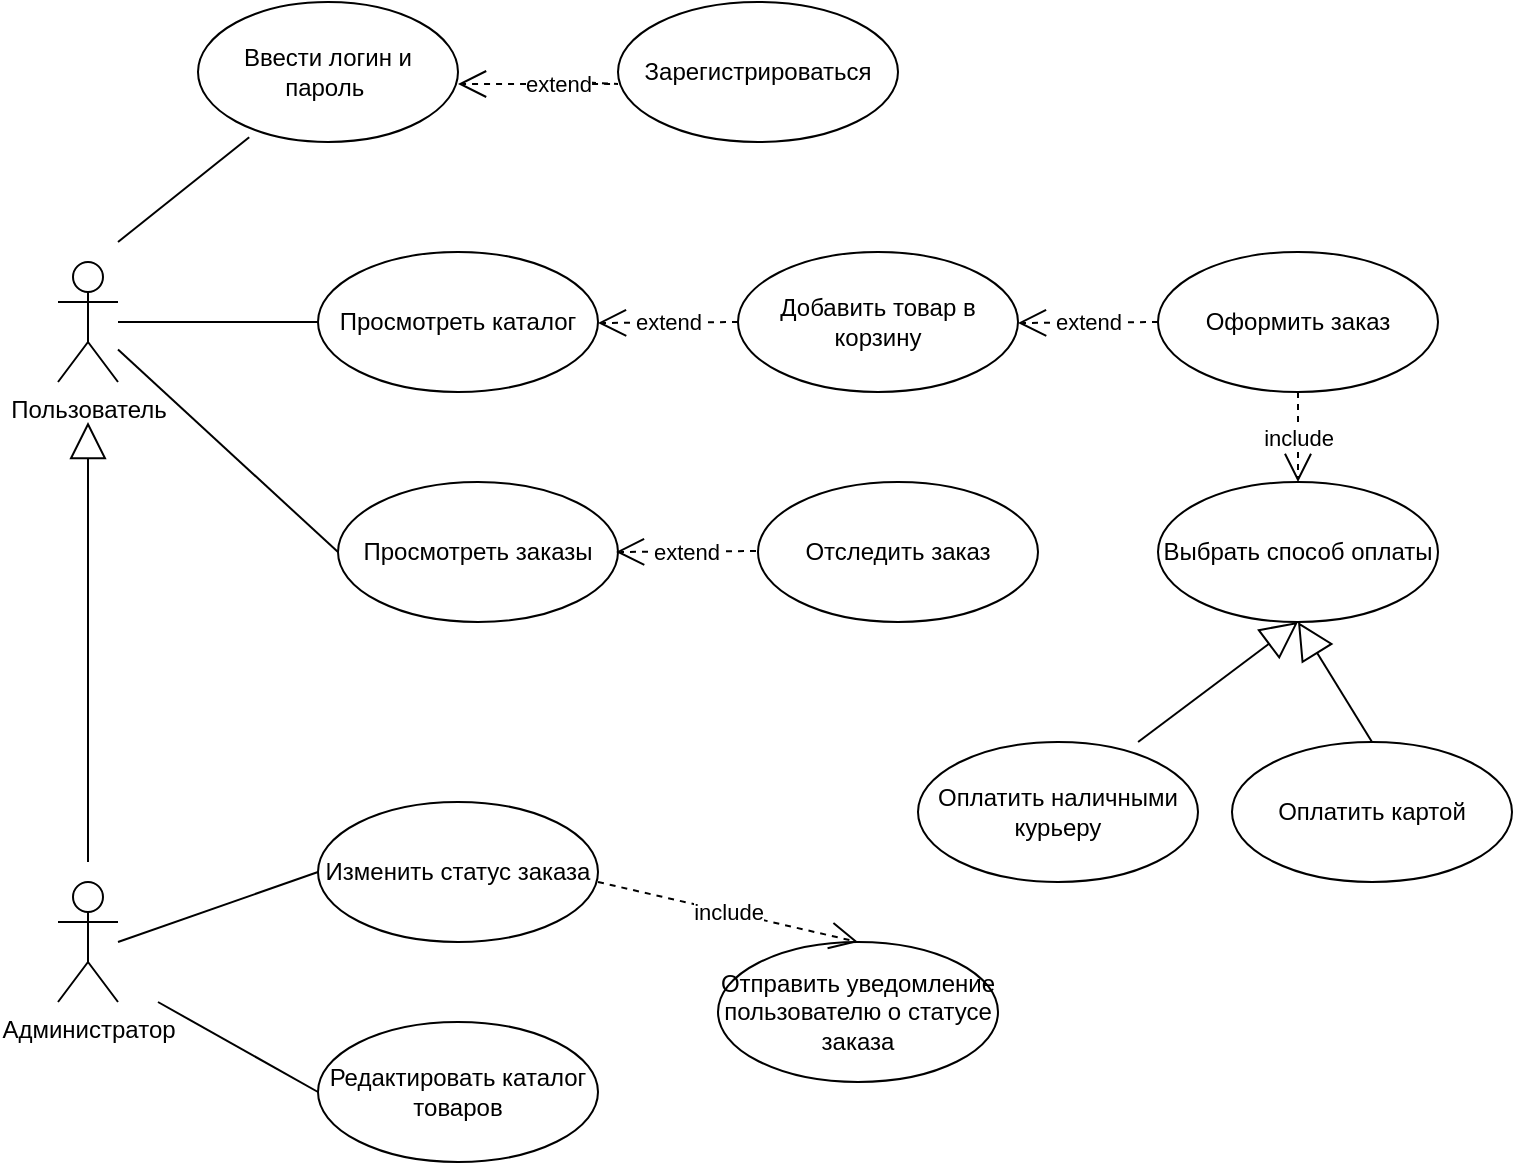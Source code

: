<mxfile version="24.4.8" type="device">
  <diagram name="Страница — 1" id="UxoF5Dc_3qt2_t5IulME">
    <mxGraphModel dx="1461" dy="676" grid="1" gridSize="10" guides="1" tooltips="1" connect="1" arrows="1" fold="1" page="1" pageScale="1" pageWidth="827" pageHeight="1169" math="0" shadow="0">
      <root>
        <mxCell id="0" />
        <mxCell id="1" parent="0" />
        <mxCell id="wlf3GjxJod-aRxnavE2x-4" value="Пользователь&lt;div&gt;&lt;br&gt;&lt;/div&gt;" style="shape=umlActor;verticalLabelPosition=bottom;verticalAlign=top;html=1;" vertex="1" parent="1">
          <mxGeometry x="100" y="170" width="30" height="60" as="geometry" />
        </mxCell>
        <mxCell id="wlf3GjxJod-aRxnavE2x-5" value="Ввести логин и пароль&amp;nbsp;" style="ellipse;whiteSpace=wrap;html=1;" vertex="1" parent="1">
          <mxGeometry x="170" y="40" width="130" height="70" as="geometry" />
        </mxCell>
        <mxCell id="wlf3GjxJod-aRxnavE2x-16" value="" style="endArrow=none;html=1;rounded=0;entryX=0.197;entryY=0.966;entryDx=0;entryDy=0;entryPerimeter=0;" edge="1" parent="1" target="wlf3GjxJod-aRxnavE2x-5">
          <mxGeometry width="50" height="50" relative="1" as="geometry">
            <mxPoint x="130" y="160" as="sourcePoint" />
            <mxPoint x="170" y="120" as="targetPoint" />
          </mxGeometry>
        </mxCell>
        <mxCell id="wlf3GjxJod-aRxnavE2x-17" value="Зарегистрироваться" style="ellipse;whiteSpace=wrap;html=1;" vertex="1" parent="1">
          <mxGeometry x="380" y="40" width="140" height="70" as="geometry" />
        </mxCell>
        <mxCell id="wlf3GjxJod-aRxnavE2x-19" value="Просмотреть каталог" style="ellipse;whiteSpace=wrap;html=1;" vertex="1" parent="1">
          <mxGeometry x="230" y="165" width="140" height="70" as="geometry" />
        </mxCell>
        <mxCell id="wlf3GjxJod-aRxnavE2x-20" value="Добавить товар в корзину" style="ellipse;whiteSpace=wrap;html=1;" vertex="1" parent="1">
          <mxGeometry x="440" y="165" width="140" height="70" as="geometry" />
        </mxCell>
        <mxCell id="wlf3GjxJod-aRxnavE2x-21" value="Оформить заказ" style="ellipse;whiteSpace=wrap;html=1;" vertex="1" parent="1">
          <mxGeometry x="650" y="165" width="140" height="70" as="geometry" />
        </mxCell>
        <mxCell id="wlf3GjxJod-aRxnavE2x-22" value="" style="endArrow=none;html=1;rounded=0;entryX=0;entryY=0.5;entryDx=0;entryDy=0;" edge="1" parent="1" target="wlf3GjxJod-aRxnavE2x-19">
          <mxGeometry width="50" height="50" relative="1" as="geometry">
            <mxPoint x="130" y="200" as="sourcePoint" />
            <mxPoint x="180" y="150" as="targetPoint" />
          </mxGeometry>
        </mxCell>
        <mxCell id="wlf3GjxJod-aRxnavE2x-25" value="Выбрать способ оплаты" style="ellipse;whiteSpace=wrap;html=1;" vertex="1" parent="1">
          <mxGeometry x="650" y="280" width="140" height="70" as="geometry" />
        </mxCell>
        <mxCell id="wlf3GjxJod-aRxnavE2x-28" value="extend" style="endArrow=open;endSize=12;dashed=1;html=1;rounded=0;" edge="1" parent="1">
          <mxGeometry width="160" relative="1" as="geometry">
            <mxPoint x="360" y="80" as="sourcePoint" />
            <mxPoint x="300" y="81" as="targetPoint" />
            <Array as="points">
              <mxPoint x="380" y="81" />
            </Array>
          </mxGeometry>
        </mxCell>
        <mxCell id="wlf3GjxJod-aRxnavE2x-29" value="extend" style="endArrow=open;endSize=12;dashed=1;html=1;rounded=0;exitX=0;exitY=0.5;exitDx=0;exitDy=0;" edge="1" parent="1" source="wlf3GjxJod-aRxnavE2x-20">
          <mxGeometry width="160" relative="1" as="geometry">
            <mxPoint x="440" y="201" as="sourcePoint" />
            <mxPoint x="370" y="200.5" as="targetPoint" />
          </mxGeometry>
        </mxCell>
        <mxCell id="wlf3GjxJod-aRxnavE2x-31" value="extend" style="endArrow=open;endSize=12;dashed=1;html=1;rounded=0;exitX=0;exitY=0.5;exitDx=0;exitDy=0;" edge="1" parent="1" source="wlf3GjxJod-aRxnavE2x-21">
          <mxGeometry width="160" relative="1" as="geometry">
            <mxPoint x="640" y="201" as="sourcePoint" />
            <mxPoint x="580" y="200.5" as="targetPoint" />
          </mxGeometry>
        </mxCell>
        <mxCell id="wlf3GjxJod-aRxnavE2x-33" value="include" style="endArrow=open;endSize=12;dashed=1;html=1;rounded=0;exitX=0.5;exitY=1;exitDx=0;exitDy=0;entryX=0.5;entryY=0;entryDx=0;entryDy=0;" edge="1" parent="1" source="wlf3GjxJod-aRxnavE2x-21" target="wlf3GjxJod-aRxnavE2x-25">
          <mxGeometry width="160" relative="1" as="geometry">
            <mxPoint x="755" y="260" as="sourcePoint" />
            <mxPoint x="685" y="260.5" as="targetPoint" />
          </mxGeometry>
        </mxCell>
        <mxCell id="wlf3GjxJod-aRxnavE2x-34" value="Оплатить картой" style="ellipse;whiteSpace=wrap;html=1;" vertex="1" parent="1">
          <mxGeometry x="687" y="410" width="140" height="70" as="geometry" />
        </mxCell>
        <mxCell id="wlf3GjxJod-aRxnavE2x-35" value="Оплатить наличными курьеру" style="ellipse;whiteSpace=wrap;html=1;" vertex="1" parent="1">
          <mxGeometry x="530" y="410" width="140" height="70" as="geometry" />
        </mxCell>
        <mxCell id="wlf3GjxJod-aRxnavE2x-36" value="" style="endArrow=block;endSize=16;endFill=0;html=1;rounded=0;" edge="1" parent="1">
          <mxGeometry width="160" relative="1" as="geometry">
            <mxPoint x="115" y="470" as="sourcePoint" />
            <mxPoint x="115" y="250" as="targetPoint" />
          </mxGeometry>
        </mxCell>
        <mxCell id="wlf3GjxJod-aRxnavE2x-37" value="" style="endArrow=block;endSize=16;endFill=0;html=1;rounded=0;exitX=0.5;exitY=0;exitDx=0;exitDy=0;entryX=0.5;entryY=1;entryDx=0;entryDy=0;" edge="1" parent="1" source="wlf3GjxJod-aRxnavE2x-34" target="wlf3GjxJod-aRxnavE2x-25">
          <mxGeometry width="160" relative="1" as="geometry">
            <mxPoint x="635" y="421" as="sourcePoint" />
            <mxPoint x="730" y="360" as="targetPoint" />
          </mxGeometry>
        </mxCell>
        <mxCell id="wlf3GjxJod-aRxnavE2x-39" value="Просмотреть заказы" style="ellipse;whiteSpace=wrap;html=1;" vertex="1" parent="1">
          <mxGeometry x="240" y="280" width="140" height="70" as="geometry" />
        </mxCell>
        <mxCell id="wlf3GjxJod-aRxnavE2x-40" value="Отследить заказ" style="ellipse;whiteSpace=wrap;html=1;" vertex="1" parent="1">
          <mxGeometry x="450" y="280" width="140" height="70" as="geometry" />
        </mxCell>
        <mxCell id="wlf3GjxJod-aRxnavE2x-41" value="extend" style="endArrow=open;endSize=12;dashed=1;html=1;rounded=0;exitX=0;exitY=0.5;exitDx=0;exitDy=0;" edge="1" parent="1">
          <mxGeometry width="160" relative="1" as="geometry">
            <mxPoint x="449" y="314.5" as="sourcePoint" />
            <mxPoint x="379" y="315" as="targetPoint" />
          </mxGeometry>
        </mxCell>
        <mxCell id="wlf3GjxJod-aRxnavE2x-42" value="" style="endArrow=none;html=1;rounded=0;entryX=0;entryY=0.5;entryDx=0;entryDy=0;" edge="1" parent="1" source="wlf3GjxJod-aRxnavE2x-4" target="wlf3GjxJod-aRxnavE2x-39">
          <mxGeometry width="50" height="50" relative="1" as="geometry">
            <mxPoint x="160" y="330" as="sourcePoint" />
            <mxPoint x="210" y="280" as="targetPoint" />
          </mxGeometry>
        </mxCell>
        <mxCell id="wlf3GjxJod-aRxnavE2x-43" value="Администратор" style="shape=umlActor;verticalLabelPosition=bottom;verticalAlign=top;html=1;" vertex="1" parent="1">
          <mxGeometry x="100" y="480" width="30" height="60" as="geometry" />
        </mxCell>
        <mxCell id="wlf3GjxJod-aRxnavE2x-44" value="" style="endArrow=block;endSize=16;endFill=0;html=1;rounded=0;exitX=0.786;exitY=0;exitDx=0;exitDy=0;exitPerimeter=0;entryX=0.5;entryY=1;entryDx=0;entryDy=0;" edge="1" parent="1" source="wlf3GjxJod-aRxnavE2x-35" target="wlf3GjxJod-aRxnavE2x-25">
          <mxGeometry width="160" relative="1" as="geometry">
            <mxPoint x="635" y="421" as="sourcePoint" />
            <mxPoint x="730" y="360" as="targetPoint" />
          </mxGeometry>
        </mxCell>
        <mxCell id="wlf3GjxJod-aRxnavE2x-45" value="Изменить статус заказа" style="ellipse;whiteSpace=wrap;html=1;" vertex="1" parent="1">
          <mxGeometry x="230" y="440" width="140" height="70" as="geometry" />
        </mxCell>
        <mxCell id="wlf3GjxJod-aRxnavE2x-46" value="Редактировать каталог товаров" style="ellipse;whiteSpace=wrap;html=1;" vertex="1" parent="1">
          <mxGeometry x="230" y="550" width="140" height="70" as="geometry" />
        </mxCell>
        <mxCell id="wlf3GjxJod-aRxnavE2x-48" value="" style="endArrow=none;html=1;rounded=0;entryX=0;entryY=0.5;entryDx=0;entryDy=0;" edge="1" parent="1" target="wlf3GjxJod-aRxnavE2x-45">
          <mxGeometry width="50" height="50" relative="1" as="geometry">
            <mxPoint x="130" y="510" as="sourcePoint" />
            <mxPoint x="180" y="460" as="targetPoint" />
          </mxGeometry>
        </mxCell>
        <mxCell id="wlf3GjxJod-aRxnavE2x-49" value="" style="endArrow=none;html=1;rounded=0;entryX=0;entryY=0.5;entryDx=0;entryDy=0;" edge="1" parent="1" target="wlf3GjxJod-aRxnavE2x-46">
          <mxGeometry width="50" height="50" relative="1" as="geometry">
            <mxPoint x="150" y="540" as="sourcePoint" />
            <mxPoint x="180" y="485" as="targetPoint" />
          </mxGeometry>
        </mxCell>
        <mxCell id="wlf3GjxJod-aRxnavE2x-50" value="Отправить уведомление пользователю о статусе заказа" style="ellipse;whiteSpace=wrap;html=1;" vertex="1" parent="1">
          <mxGeometry x="430" y="510" width="140" height="70" as="geometry" />
        </mxCell>
        <mxCell id="wlf3GjxJod-aRxnavE2x-51" value="include" style="endArrow=open;endSize=12;dashed=1;html=1;rounded=0;exitX=0.5;exitY=1;exitDx=0;exitDy=0;entryX=0.5;entryY=0;entryDx=0;entryDy=0;" edge="1" parent="1" target="wlf3GjxJod-aRxnavE2x-50">
          <mxGeometry width="160" relative="1" as="geometry">
            <mxPoint x="370" y="480" as="sourcePoint" />
            <mxPoint x="370" y="525" as="targetPoint" />
            <Array as="points" />
          </mxGeometry>
        </mxCell>
      </root>
    </mxGraphModel>
  </diagram>
</mxfile>
